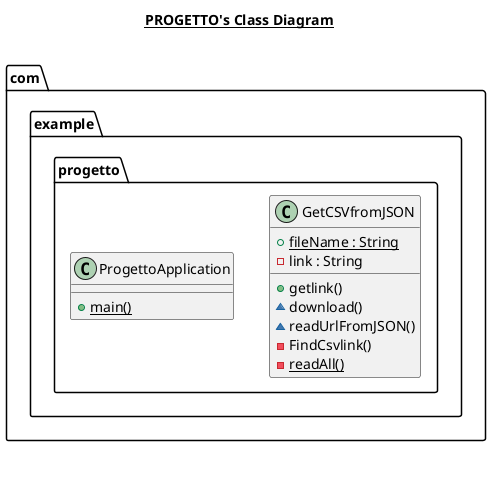 @startuml

title __PROGETTO's Class Diagram__\n

    namespace com.example.progetto {
      class com.example.progetto.GetCSVfromJSON {
          {static} + fileName : String
          - link : String
          + getlink()
          ~ download()
          ~ readUrlFromJSON()
          - FindCsvlink()
          {static} - readAll()
      }
    }
  

    namespace com.example.progetto {
      class com.example.progetto.ProgettoApplication {
          {static} + main()
      }
    }

  



right footer


endfooter

@enduml

